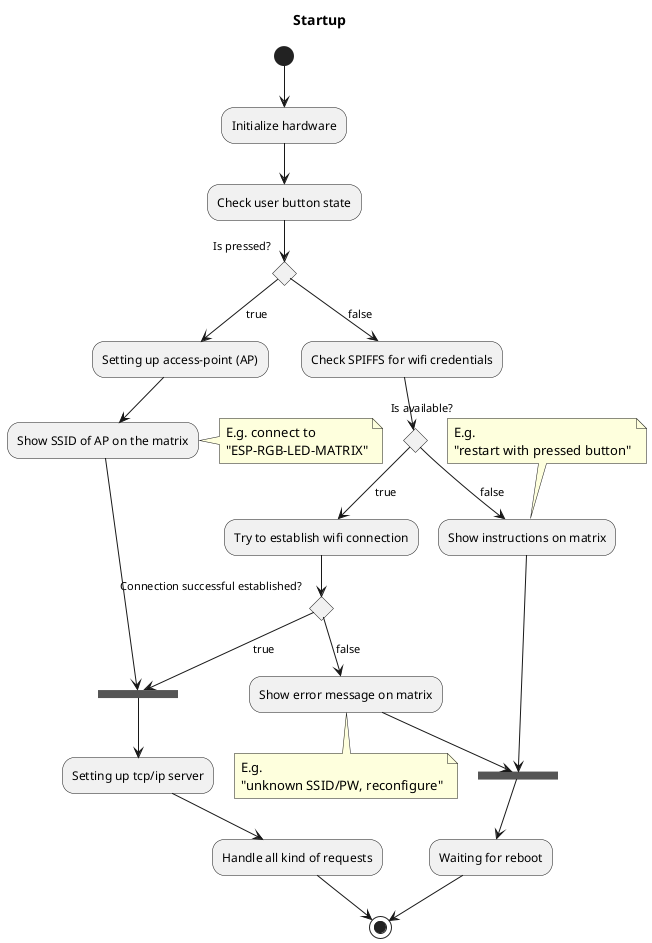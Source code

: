 @startuml
title Startup

(*) --> "Initialize hardware"

--> "Check user button state"

if "Is pressed?" then
    --> [false] "Check SPIFFS for wifi credentials"
    if "Is available?" then
        --> [false] "Show instructions on matrix" 
        note top
            E.g. 
            "restart with pressed button"
        end note
        --> ===Failed===
    else
        --> [true] "Try to establish wifi connection"
        if "Connection successful established?" then
            --> [false] "Show error message on matrix" 
            note bottom
                E.g. 
                "unknown SSID/PW, reconfigure"
            end note
            --> ===Failed===
        else
            --> [true] ===Success===
        endif
    endif
else
    --> [true] "Setting up access-point (AP)"
    --> "Show SSID of AP on the matrix"
    note right
        E.g. connect to 
        "ESP-RGB-LED-MATRIX"
    end note
    --> ===Success===
endif

===Failed=== --> "Waiting for reboot"
--> (*)

===Success=== --> "Setting up tcp/ip server"
--> "Handle all kind of requests"
--> (*)

@enduml